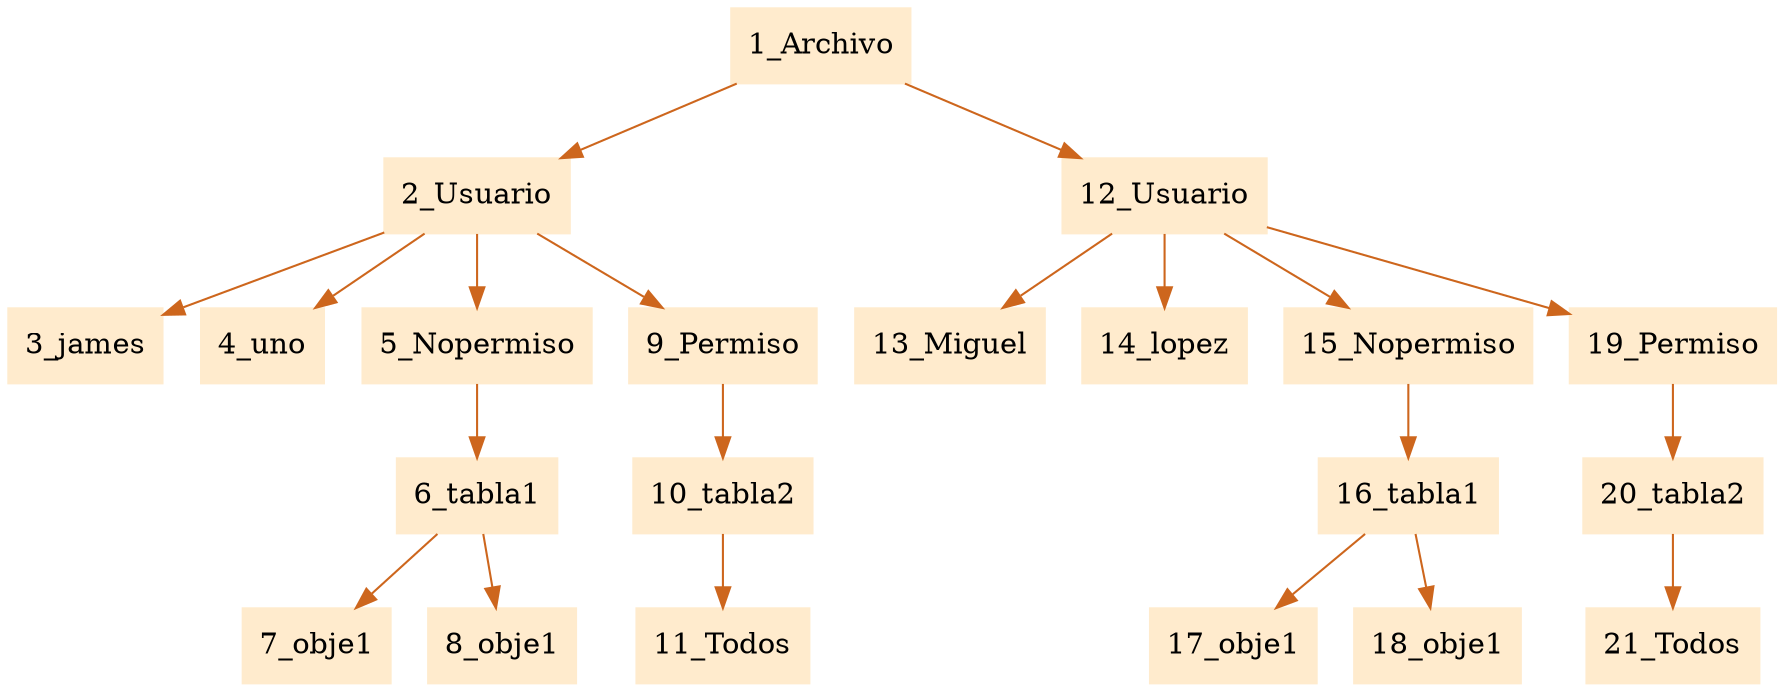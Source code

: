 digraph G {node[shape=box, style=filled, color=blanchedalmond]; edge[color=chocolate3];rankdir=UD 

"1_Archivo"->"2_Usuario""2_Usuario"->"3_james""2_Usuario"->"4_uno""2_Usuario"->"5_Nopermiso""5_Nopermiso"->"6_tabla1""6_tabla1"->"7_obje1""6_tabla1"->"8_obje1""2_Usuario"->"9_Permiso""9_Permiso"->"10_tabla2""10_tabla2"->"11_Todos""1_Archivo"->"12_Usuario""12_Usuario"->"13_Miguel""12_Usuario"->"14_lopez""12_Usuario"->"15_Nopermiso""15_Nopermiso"->"16_tabla1""16_tabla1"->"17_obje1""16_tabla1"->"18_obje1""12_Usuario"->"19_Permiso""19_Permiso"->"20_tabla2""20_tabla2"->"21_Todos"

}
